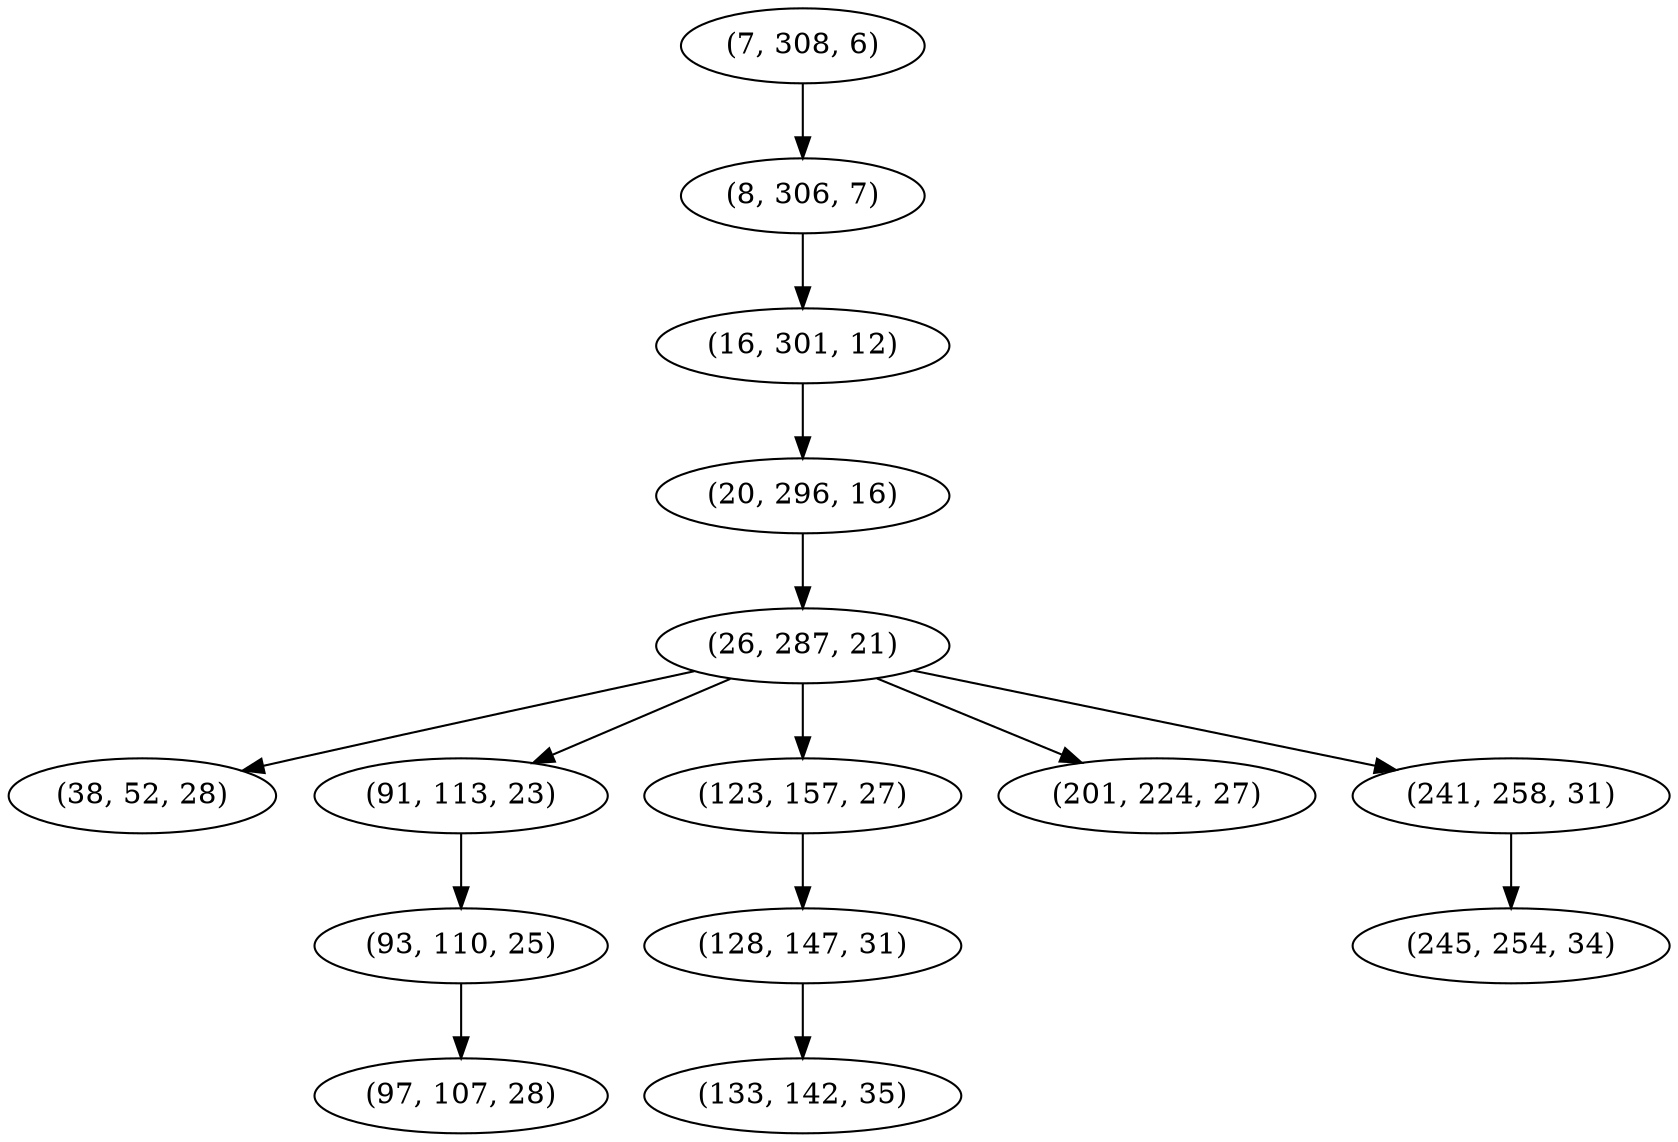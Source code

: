 digraph tree {
    "(7, 308, 6)";
    "(8, 306, 7)";
    "(16, 301, 12)";
    "(20, 296, 16)";
    "(26, 287, 21)";
    "(38, 52, 28)";
    "(91, 113, 23)";
    "(93, 110, 25)";
    "(97, 107, 28)";
    "(123, 157, 27)";
    "(128, 147, 31)";
    "(133, 142, 35)";
    "(201, 224, 27)";
    "(241, 258, 31)";
    "(245, 254, 34)";
    "(7, 308, 6)" -> "(8, 306, 7)";
    "(8, 306, 7)" -> "(16, 301, 12)";
    "(16, 301, 12)" -> "(20, 296, 16)";
    "(20, 296, 16)" -> "(26, 287, 21)";
    "(26, 287, 21)" -> "(38, 52, 28)";
    "(26, 287, 21)" -> "(91, 113, 23)";
    "(26, 287, 21)" -> "(123, 157, 27)";
    "(26, 287, 21)" -> "(201, 224, 27)";
    "(26, 287, 21)" -> "(241, 258, 31)";
    "(91, 113, 23)" -> "(93, 110, 25)";
    "(93, 110, 25)" -> "(97, 107, 28)";
    "(123, 157, 27)" -> "(128, 147, 31)";
    "(128, 147, 31)" -> "(133, 142, 35)";
    "(241, 258, 31)" -> "(245, 254, 34)";
}
